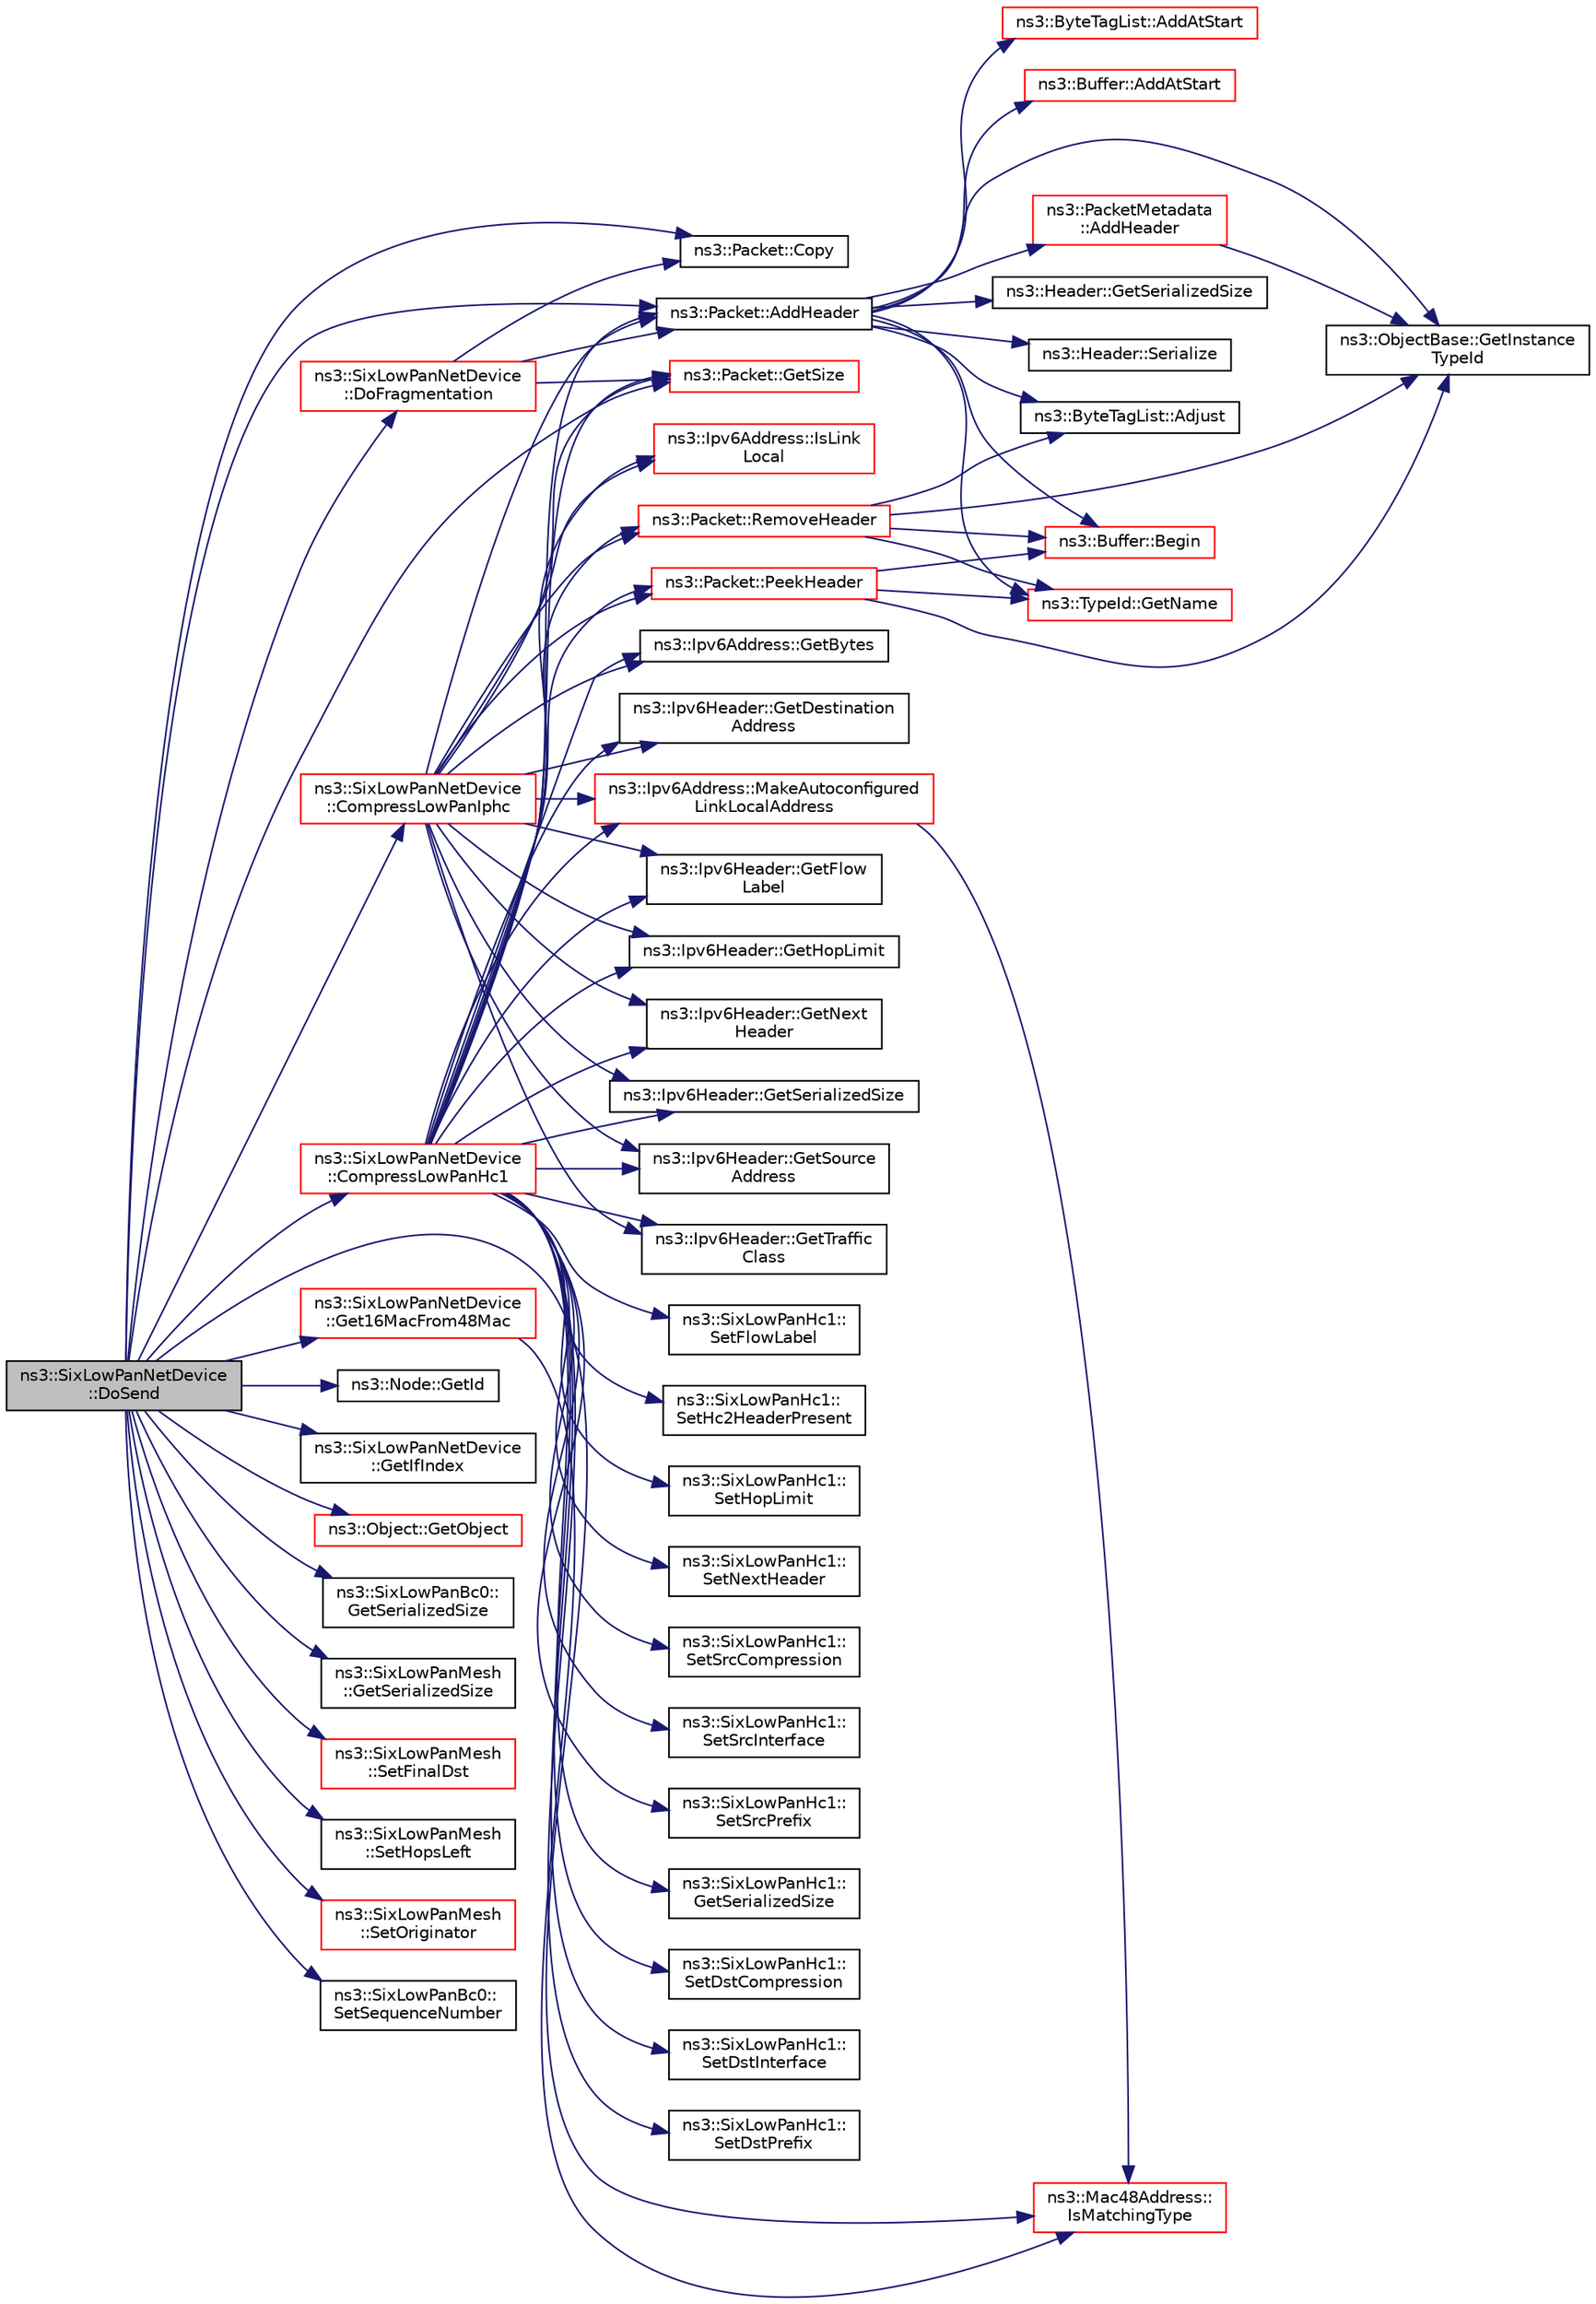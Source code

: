 digraph "ns3::SixLowPanNetDevice::DoSend"
{
 // LATEX_PDF_SIZE
  edge [fontname="Helvetica",fontsize="10",labelfontname="Helvetica",labelfontsize="10"];
  node [fontname="Helvetica",fontsize="10",shape=record];
  rankdir="LR";
  Node1 [label="ns3::SixLowPanNetDevice\l::DoSend",height=0.2,width=0.4,color="black", fillcolor="grey75", style="filled", fontcolor="black",tooltip=" "];
  Node1 -> Node2 [color="midnightblue",fontsize="10",style="solid",fontname="Helvetica"];
  Node2 [label="ns3::Packet::AddHeader",height=0.2,width=0.4,color="black", fillcolor="white", style="filled",URL="$classns3_1_1_packet.html#a465108c595a0bc592095cbcab1832ed8",tooltip="Add header to this packet."];
  Node2 -> Node3 [color="midnightblue",fontsize="10",style="solid",fontname="Helvetica"];
  Node3 [label="ns3::ByteTagList::AddAtStart",height=0.2,width=0.4,color="red", fillcolor="white", style="filled",URL="$classns3_1_1_byte_tag_list.html#acb4563fbe4299c55af41ba7a166b71d5",tooltip="Make sure that all offsets are bigger than prependOffset which represents the location where new byte..."];
  Node2 -> Node9 [color="midnightblue",fontsize="10",style="solid",fontname="Helvetica"];
  Node9 [label="ns3::Buffer::AddAtStart",height=0.2,width=0.4,color="red", fillcolor="white", style="filled",URL="$classns3_1_1_buffer.html#a8abd8164c3671d3dadc98fc66fade7b1",tooltip=" "];
  Node2 -> Node19 [color="midnightblue",fontsize="10",style="solid",fontname="Helvetica"];
  Node19 [label="ns3::PacketMetadata\l::AddHeader",height=0.2,width=0.4,color="red", fillcolor="white", style="filled",URL="$classns3_1_1_packet_metadata.html#abdce736c4c5f647242f0808c0d2f9249",tooltip="Add an header."];
  Node19 -> Node32 [color="midnightblue",fontsize="10",style="solid",fontname="Helvetica"];
  Node32 [label="ns3::ObjectBase::GetInstance\lTypeId",height=0.2,width=0.4,color="black", fillcolor="white", style="filled",URL="$classns3_1_1_object_base.html#abe5b43a6f5b99a92a4c3122db31f06fb",tooltip="Get the most derived TypeId for this Object."];
  Node2 -> Node39 [color="midnightblue",fontsize="10",style="solid",fontname="Helvetica"];
  Node39 [label="ns3::ByteTagList::Adjust",height=0.2,width=0.4,color="black", fillcolor="white", style="filled",URL="$classns3_1_1_byte_tag_list.html#a1fec06d7e6daaf8039cf2a148e4090f2",tooltip="Adjust the offsets stored internally by the adjustment delta."];
  Node2 -> Node40 [color="midnightblue",fontsize="10",style="solid",fontname="Helvetica"];
  Node40 [label="ns3::Buffer::Begin",height=0.2,width=0.4,color="red", fillcolor="white", style="filled",URL="$classns3_1_1_buffer.html#acb977a0179de9abe4e295ce22023b4ca",tooltip=" "];
  Node2 -> Node32 [color="midnightblue",fontsize="10",style="solid",fontname="Helvetica"];
  Node2 -> Node41 [color="midnightblue",fontsize="10",style="solid",fontname="Helvetica"];
  Node41 [label="ns3::TypeId::GetName",height=0.2,width=0.4,color="red", fillcolor="white", style="filled",URL="$classns3_1_1_type_id.html#abc4965475a579c2afdc668d7a7d58374",tooltip="Get the name."];
  Node2 -> Node45 [color="midnightblue",fontsize="10",style="solid",fontname="Helvetica"];
  Node45 [label="ns3::Header::GetSerializedSize",height=0.2,width=0.4,color="black", fillcolor="white", style="filled",URL="$classns3_1_1_header.html#a6ef0497eabc1b1fb0ad42738eb73f934",tooltip=" "];
  Node2 -> Node46 [color="midnightblue",fontsize="10",style="solid",fontname="Helvetica"];
  Node46 [label="ns3::Header::Serialize",height=0.2,width=0.4,color="black", fillcolor="white", style="filled",URL="$classns3_1_1_header.html#afb61f1aac69ff8349a6bfe521fab5404",tooltip=" "];
  Node1 -> Node47 [color="midnightblue",fontsize="10",style="solid",fontname="Helvetica"];
  Node47 [label="ns3::SixLowPanNetDevice\l::CompressLowPanHc1",height=0.2,width=0.4,color="red", fillcolor="white", style="filled",URL="$classns3_1_1_six_low_pan_net_device.html#a0e1957fbfb793cd011b4b3f89c550b8f",tooltip="Compress the headers according to HC1 compression."];
  Node47 -> Node2 [color="midnightblue",fontsize="10",style="solid",fontname="Helvetica"];
  Node47 -> Node48 [color="midnightblue",fontsize="10",style="solid",fontname="Helvetica"];
  Node48 [label="ns3::Ipv6Address::GetBytes",height=0.2,width=0.4,color="black", fillcolor="white", style="filled",URL="$classns3_1_1_ipv6_address.html#a7090d589a1640660510753153692a5e1",tooltip="Get the bytes corresponding to the address."];
  Node47 -> Node49 [color="midnightblue",fontsize="10",style="solid",fontname="Helvetica"];
  Node49 [label="ns3::Ipv6Header::GetDestination\lAddress",height=0.2,width=0.4,color="black", fillcolor="white", style="filled",URL="$classns3_1_1_ipv6_header.html#a6f1681b5e31c57029b95255dc7553cb5",tooltip="Get the \"Destination address\" field."];
  Node47 -> Node50 [color="midnightblue",fontsize="10",style="solid",fontname="Helvetica"];
  Node50 [label="ns3::Ipv6Header::GetFlow\lLabel",height=0.2,width=0.4,color="black", fillcolor="white", style="filled",URL="$classns3_1_1_ipv6_header.html#ad2c898520c80495b9703e0ad5877fd1e",tooltip="Get the \"Flow label\" field."];
  Node47 -> Node51 [color="midnightblue",fontsize="10",style="solid",fontname="Helvetica"];
  Node51 [label="ns3::Ipv6Header::GetHopLimit",height=0.2,width=0.4,color="black", fillcolor="white", style="filled",URL="$classns3_1_1_ipv6_header.html#a0ec7b78e38a485f6d26d59018958db7c",tooltip="Get the \"Hop limit\" field (TTL)."];
  Node47 -> Node52 [color="midnightblue",fontsize="10",style="solid",fontname="Helvetica"];
  Node52 [label="ns3::Ipv6Header::GetNext\lHeader",height=0.2,width=0.4,color="black", fillcolor="white", style="filled",URL="$classns3_1_1_ipv6_header.html#a4924d98260c4764a53024deef2c143a6",tooltip="Get the next header."];
  Node47 -> Node53 [color="midnightblue",fontsize="10",style="solid",fontname="Helvetica"];
  Node53 [label="ns3::Ipv6Header::GetSerializedSize",height=0.2,width=0.4,color="black", fillcolor="white", style="filled",URL="$classns3_1_1_ipv6_header.html#a37a507d3cbc5fb9efc6c4ba36255fe75",tooltip="Get the serialized size of the packet."];
  Node47 -> Node54 [color="midnightblue",fontsize="10",style="solid",fontname="Helvetica"];
  Node54 [label="ns3::SixLowPanHc1::\lGetSerializedSize",height=0.2,width=0.4,color="black", fillcolor="white", style="filled",URL="$classns3_1_1_six_low_pan_hc1.html#a24a58863c9660d550bc2453178f69390",tooltip="Get the serialized size of the packet."];
  Node47 -> Node55 [color="midnightblue",fontsize="10",style="solid",fontname="Helvetica"];
  Node55 [label="ns3::Packet::GetSize",height=0.2,width=0.4,color="red", fillcolor="white", style="filled",URL="$classns3_1_1_packet.html#afff7cb1ff518ee6dc0d424e10a5ad6ec",tooltip="Returns the the size in bytes of the packet (including the zero-filled initial payload)."];
  Node47 -> Node57 [color="midnightblue",fontsize="10",style="solid",fontname="Helvetica"];
  Node57 [label="ns3::Ipv6Header::GetSource\lAddress",height=0.2,width=0.4,color="black", fillcolor="white", style="filled",URL="$classns3_1_1_ipv6_header.html#a07d13db76e48e50eb613d69ae46c2ab0",tooltip="Get the \"Source address\" field."];
  Node47 -> Node58 [color="midnightblue",fontsize="10",style="solid",fontname="Helvetica"];
  Node58 [label="ns3::Ipv6Header::GetTraffic\lClass",height=0.2,width=0.4,color="black", fillcolor="white", style="filled",URL="$classns3_1_1_ipv6_header.html#a79ba3e1ef4dbd5444c4182ab6422d1e5",tooltip="Get the \"Traffic class\" field."];
  Node47 -> Node59 [color="midnightblue",fontsize="10",style="solid",fontname="Helvetica"];
  Node59 [label="ns3::Ipv6Address::IsLink\lLocal",height=0.2,width=0.4,color="red", fillcolor="white", style="filled",URL="$classns3_1_1_ipv6_address.html#a0b549807a9ad8389c7cc82b762b7c1f1",tooltip="If the IPv6 address is a link-local address (fe80::/64)."];
  Node47 -> Node64 [color="midnightblue",fontsize="10",style="solid",fontname="Helvetica"];
  Node64 [label="ns3::Ipv6Address::MakeAutoconfigured\lLinkLocalAddress",height=0.2,width=0.4,color="red", fillcolor="white", style="filled",URL="$classns3_1_1_ipv6_address.html#ad0f3d4e3894dfe2883769087dc4c6be8",tooltip="Make the autoconfigured link-local IPv6 address from a Mac address."];
  Node64 -> Node78 [color="midnightblue",fontsize="10",style="solid",fontname="Helvetica"];
  Node78 [label="ns3::Mac48Address::\lIsMatchingType",height=0.2,width=0.4,color="red", fillcolor="white", style="filled",URL="$classns3_1_1_mac48_address.html#a55cc1e3c6aa63fd1a4f8f7d9be4ae182",tooltip=" "];
  Node47 -> Node80 [color="midnightblue",fontsize="10",style="solid",fontname="Helvetica"];
  Node80 [label="ns3::Packet::PeekHeader",height=0.2,width=0.4,color="red", fillcolor="white", style="filled",URL="$classns3_1_1_packet.html#acc152757db7d44974640b089335b7003",tooltip="Deserialize but does not remove the header from the internal buffer."];
  Node80 -> Node40 [color="midnightblue",fontsize="10",style="solid",fontname="Helvetica"];
  Node80 -> Node32 [color="midnightblue",fontsize="10",style="solid",fontname="Helvetica"];
  Node80 -> Node41 [color="midnightblue",fontsize="10",style="solid",fontname="Helvetica"];
  Node47 -> Node82 [color="midnightblue",fontsize="10",style="solid",fontname="Helvetica"];
  Node82 [label="ns3::Packet::RemoveHeader",height=0.2,width=0.4,color="red", fillcolor="white", style="filled",URL="$classns3_1_1_packet.html#a0961eccf975d75f902d40956c93ba63e",tooltip="Deserialize and remove the header from the internal buffer."];
  Node82 -> Node39 [color="midnightblue",fontsize="10",style="solid",fontname="Helvetica"];
  Node82 -> Node40 [color="midnightblue",fontsize="10",style="solid",fontname="Helvetica"];
  Node82 -> Node32 [color="midnightblue",fontsize="10",style="solid",fontname="Helvetica"];
  Node82 -> Node41 [color="midnightblue",fontsize="10",style="solid",fontname="Helvetica"];
  Node47 -> Node85 [color="midnightblue",fontsize="10",style="solid",fontname="Helvetica"];
  Node85 [label="ns3::SixLowPanHc1::\lSetDstCompression",height=0.2,width=0.4,color="black", fillcolor="white", style="filled",URL="$classns3_1_1_six_low_pan_hc1.html#a17c19e74c7154be39972d49a6c9c5969",tooltip="Set Destination Compression type."];
  Node47 -> Node86 [color="midnightblue",fontsize="10",style="solid",fontname="Helvetica"];
  Node86 [label="ns3::SixLowPanHc1::\lSetDstInterface",height=0.2,width=0.4,color="black", fillcolor="white", style="filled",URL="$classns3_1_1_six_low_pan_hc1.html#a82d85e05c00aeec9f53fb6e8e05eadd9",tooltip="Set the destination interface."];
  Node47 -> Node87 [color="midnightblue",fontsize="10",style="solid",fontname="Helvetica"];
  Node87 [label="ns3::SixLowPanHc1::\lSetDstPrefix",height=0.2,width=0.4,color="black", fillcolor="white", style="filled",URL="$classns3_1_1_six_low_pan_hc1.html#a8bcaab8d2b24bb5fcc4d604e04a1f82c",tooltip="Set the destination prefix."];
  Node47 -> Node88 [color="midnightblue",fontsize="10",style="solid",fontname="Helvetica"];
  Node88 [label="ns3::SixLowPanHc1::\lSetFlowLabel",height=0.2,width=0.4,color="black", fillcolor="white", style="filled",URL="$classns3_1_1_six_low_pan_hc1.html#a1496fec8f63ef4946b487c5436623012",tooltip="Set the Flow Label value."];
  Node47 -> Node89 [color="midnightblue",fontsize="10",style="solid",fontname="Helvetica"];
  Node89 [label="ns3::SixLowPanHc1::\lSetHc2HeaderPresent",height=0.2,width=0.4,color="black", fillcolor="white", style="filled",URL="$classns3_1_1_six_low_pan_hc1.html#a4804125c82273c99a58c18347ade5f41",tooltip="Set the next header a HC2 compressed header."];
  Node47 -> Node90 [color="midnightblue",fontsize="10",style="solid",fontname="Helvetica"];
  Node90 [label="ns3::SixLowPanHc1::\lSetHopLimit",height=0.2,width=0.4,color="black", fillcolor="white", style="filled",URL="$classns3_1_1_six_low_pan_hc1.html#a27e892a7e5771a90ee2aeb2d13fac018",tooltip="Set the \"Hop limit\" field (TTL)."];
  Node47 -> Node91 [color="midnightblue",fontsize="10",style="solid",fontname="Helvetica"];
  Node91 [label="ns3::SixLowPanHc1::\lSetNextHeader",height=0.2,width=0.4,color="black", fillcolor="white", style="filled",URL="$classns3_1_1_six_low_pan_hc1.html#a5c1b77d31f19fb3641edf1e072b368d5",tooltip="Set the Next Header value."];
  Node47 -> Node92 [color="midnightblue",fontsize="10",style="solid",fontname="Helvetica"];
  Node92 [label="ns3::SixLowPanHc1::\lSetSrcCompression",height=0.2,width=0.4,color="black", fillcolor="white", style="filled",URL="$classns3_1_1_six_low_pan_hc1.html#a737b8f042d16276710557aeb642f7b45",tooltip="Set Source Compression type."];
  Node47 -> Node93 [color="midnightblue",fontsize="10",style="solid",fontname="Helvetica"];
  Node93 [label="ns3::SixLowPanHc1::\lSetSrcInterface",height=0.2,width=0.4,color="black", fillcolor="white", style="filled",URL="$classns3_1_1_six_low_pan_hc1.html#ae5a3c0fd0262fcee25190327257cbce2",tooltip="Set the source interface."];
  Node47 -> Node94 [color="midnightblue",fontsize="10",style="solid",fontname="Helvetica"];
  Node94 [label="ns3::SixLowPanHc1::\lSetSrcPrefix",height=0.2,width=0.4,color="black", fillcolor="white", style="filled",URL="$classns3_1_1_six_low_pan_hc1.html#ad8d77ab36835231c33ceb640e4d12cad",tooltip="Set the source prefix."];
  Node1 -> Node97 [color="midnightblue",fontsize="10",style="solid",fontname="Helvetica"];
  Node97 [label="ns3::SixLowPanNetDevice\l::CompressLowPanIphc",height=0.2,width=0.4,color="red", fillcolor="white", style="filled",URL="$classns3_1_1_six_low_pan_net_device.html#a67bf1501ba018d90c5bdb442371a3722",tooltip="Compress the headers according to IPHC compression."];
  Node97 -> Node2 [color="midnightblue",fontsize="10",style="solid",fontname="Helvetica"];
  Node97 -> Node48 [color="midnightblue",fontsize="10",style="solid",fontname="Helvetica"];
  Node97 -> Node49 [color="midnightblue",fontsize="10",style="solid",fontname="Helvetica"];
  Node97 -> Node50 [color="midnightblue",fontsize="10",style="solid",fontname="Helvetica"];
  Node97 -> Node51 [color="midnightblue",fontsize="10",style="solid",fontname="Helvetica"];
  Node97 -> Node52 [color="midnightblue",fontsize="10",style="solid",fontname="Helvetica"];
  Node97 -> Node53 [color="midnightblue",fontsize="10",style="solid",fontname="Helvetica"];
  Node97 -> Node55 [color="midnightblue",fontsize="10",style="solid",fontname="Helvetica"];
  Node97 -> Node57 [color="midnightblue",fontsize="10",style="solid",fontname="Helvetica"];
  Node97 -> Node58 [color="midnightblue",fontsize="10",style="solid",fontname="Helvetica"];
  Node97 -> Node59 [color="midnightblue",fontsize="10",style="solid",fontname="Helvetica"];
  Node97 -> Node64 [color="midnightblue",fontsize="10",style="solid",fontname="Helvetica"];
  Node97 -> Node80 [color="midnightblue",fontsize="10",style="solid",fontname="Helvetica"];
  Node97 -> Node82 [color="midnightblue",fontsize="10",style="solid",fontname="Helvetica"];
  Node1 -> Node173 [color="midnightblue",fontsize="10",style="solid",fontname="Helvetica"];
  Node173 [label="ns3::Packet::Copy",height=0.2,width=0.4,color="black", fillcolor="white", style="filled",URL="$classns3_1_1_packet.html#afb38be706cfc761bc1c0591f595fc1b7",tooltip="performs a COW copy of the packet."];
  Node1 -> Node174 [color="midnightblue",fontsize="10",style="solid",fontname="Helvetica"];
  Node174 [label="ns3::SixLowPanNetDevice\l::DoFragmentation",height=0.2,width=0.4,color="red", fillcolor="white", style="filled",URL="$classns3_1_1_six_low_pan_net_device.html#a88e96024b9eb0c0184c9c1ef26e3aa16",tooltip="Performs a packet fragmentation."];
  Node174 -> Node2 [color="midnightblue",fontsize="10",style="solid",fontname="Helvetica"];
  Node174 -> Node173 [color="midnightblue",fontsize="10",style="solid",fontname="Helvetica"];
  Node174 -> Node55 [color="midnightblue",fontsize="10",style="solid",fontname="Helvetica"];
  Node1 -> Node199 [color="midnightblue",fontsize="10",style="solid",fontname="Helvetica"];
  Node199 [label="ns3::SixLowPanNetDevice\l::Get16MacFrom48Mac",height=0.2,width=0.4,color="red", fillcolor="white", style="filled",URL="$classns3_1_1_six_low_pan_net_device.html#a919836c08b323d69fb6a04f3ab570248",tooltip="Get a Mac16 from its Mac48 pseudo-MAC."];
  Node199 -> Node78 [color="midnightblue",fontsize="10",style="solid",fontname="Helvetica"];
  Node1 -> Node202 [color="midnightblue",fontsize="10",style="solid",fontname="Helvetica"];
  Node202 [label="ns3::Node::GetId",height=0.2,width=0.4,color="black", fillcolor="white", style="filled",URL="$classns3_1_1_node.html#a2ed8663077afcb8db519296b0ada6355",tooltip=" "];
  Node1 -> Node203 [color="midnightblue",fontsize="10",style="solid",fontname="Helvetica"];
  Node203 [label="ns3::SixLowPanNetDevice\l::GetIfIndex",height=0.2,width=0.4,color="black", fillcolor="white", style="filled",URL="$classns3_1_1_six_low_pan_net_device.html#a5a72b3d62cb257dcca753b728e08acd1",tooltip=" "];
  Node1 -> Node204 [color="midnightblue",fontsize="10",style="solid",fontname="Helvetica"];
  Node204 [label="ns3::Object::GetObject",height=0.2,width=0.4,color="red", fillcolor="white", style="filled",URL="$classns3_1_1_object.html#ad21f5401ff705cd29c37f931ea3afc18",tooltip="Get a pointer to the requested aggregated Object."];
  Node1 -> Node217 [color="midnightblue",fontsize="10",style="solid",fontname="Helvetica"];
  Node217 [label="ns3::SixLowPanBc0::\lGetSerializedSize",height=0.2,width=0.4,color="black", fillcolor="white", style="filled",URL="$classns3_1_1_six_low_pan_bc0.html#a3f933c7e4ab64f78c8885a062e0939c4",tooltip="Get the serialized size of the packet."];
  Node1 -> Node218 [color="midnightblue",fontsize="10",style="solid",fontname="Helvetica"];
  Node218 [label="ns3::SixLowPanMesh\l::GetSerializedSize",height=0.2,width=0.4,color="black", fillcolor="white", style="filled",URL="$classns3_1_1_six_low_pan_mesh.html#ad50dd4e45e8951bced86d40b8e0685e4",tooltip="Get the serialized size of the packet."];
  Node1 -> Node55 [color="midnightblue",fontsize="10",style="solid",fontname="Helvetica"];
  Node1 -> Node78 [color="midnightblue",fontsize="10",style="solid",fontname="Helvetica"];
  Node1 -> Node219 [color="midnightblue",fontsize="10",style="solid",fontname="Helvetica"];
  Node219 [label="ns3::SixLowPanMesh\l::SetFinalDst",height=0.2,width=0.4,color="red", fillcolor="white", style="filled",URL="$classns3_1_1_six_low_pan_mesh.html#a72c19d55a6de2a0ba445fc60d81d3a9d",tooltip="Set the \"Final Destination\" address."];
  Node1 -> Node220 [color="midnightblue",fontsize="10",style="solid",fontname="Helvetica"];
  Node220 [label="ns3::SixLowPanMesh\l::SetHopsLeft",height=0.2,width=0.4,color="black", fillcolor="white", style="filled",URL="$classns3_1_1_six_low_pan_mesh.html#a568fe72a305e3cfebbbd8e25f4b368ee",tooltip="Set the \"Hops Left\" field."];
  Node1 -> Node221 [color="midnightblue",fontsize="10",style="solid",fontname="Helvetica"];
  Node221 [label="ns3::SixLowPanMesh\l::SetOriginator",height=0.2,width=0.4,color="red", fillcolor="white", style="filled",URL="$classns3_1_1_six_low_pan_mesh.html#ae9cf5ca5497b6e874d42e4d3ce2d7b1e",tooltip="Set the \"Originator\" address."];
  Node1 -> Node222 [color="midnightblue",fontsize="10",style="solid",fontname="Helvetica"];
  Node222 [label="ns3::SixLowPanBc0::\lSetSequenceNumber",height=0.2,width=0.4,color="black", fillcolor="white", style="filled",URL="$classns3_1_1_six_low_pan_bc0.html#a84121f145968af9076499784ff2c33d6",tooltip="Set the \"Sequence Number\" field."];
}
